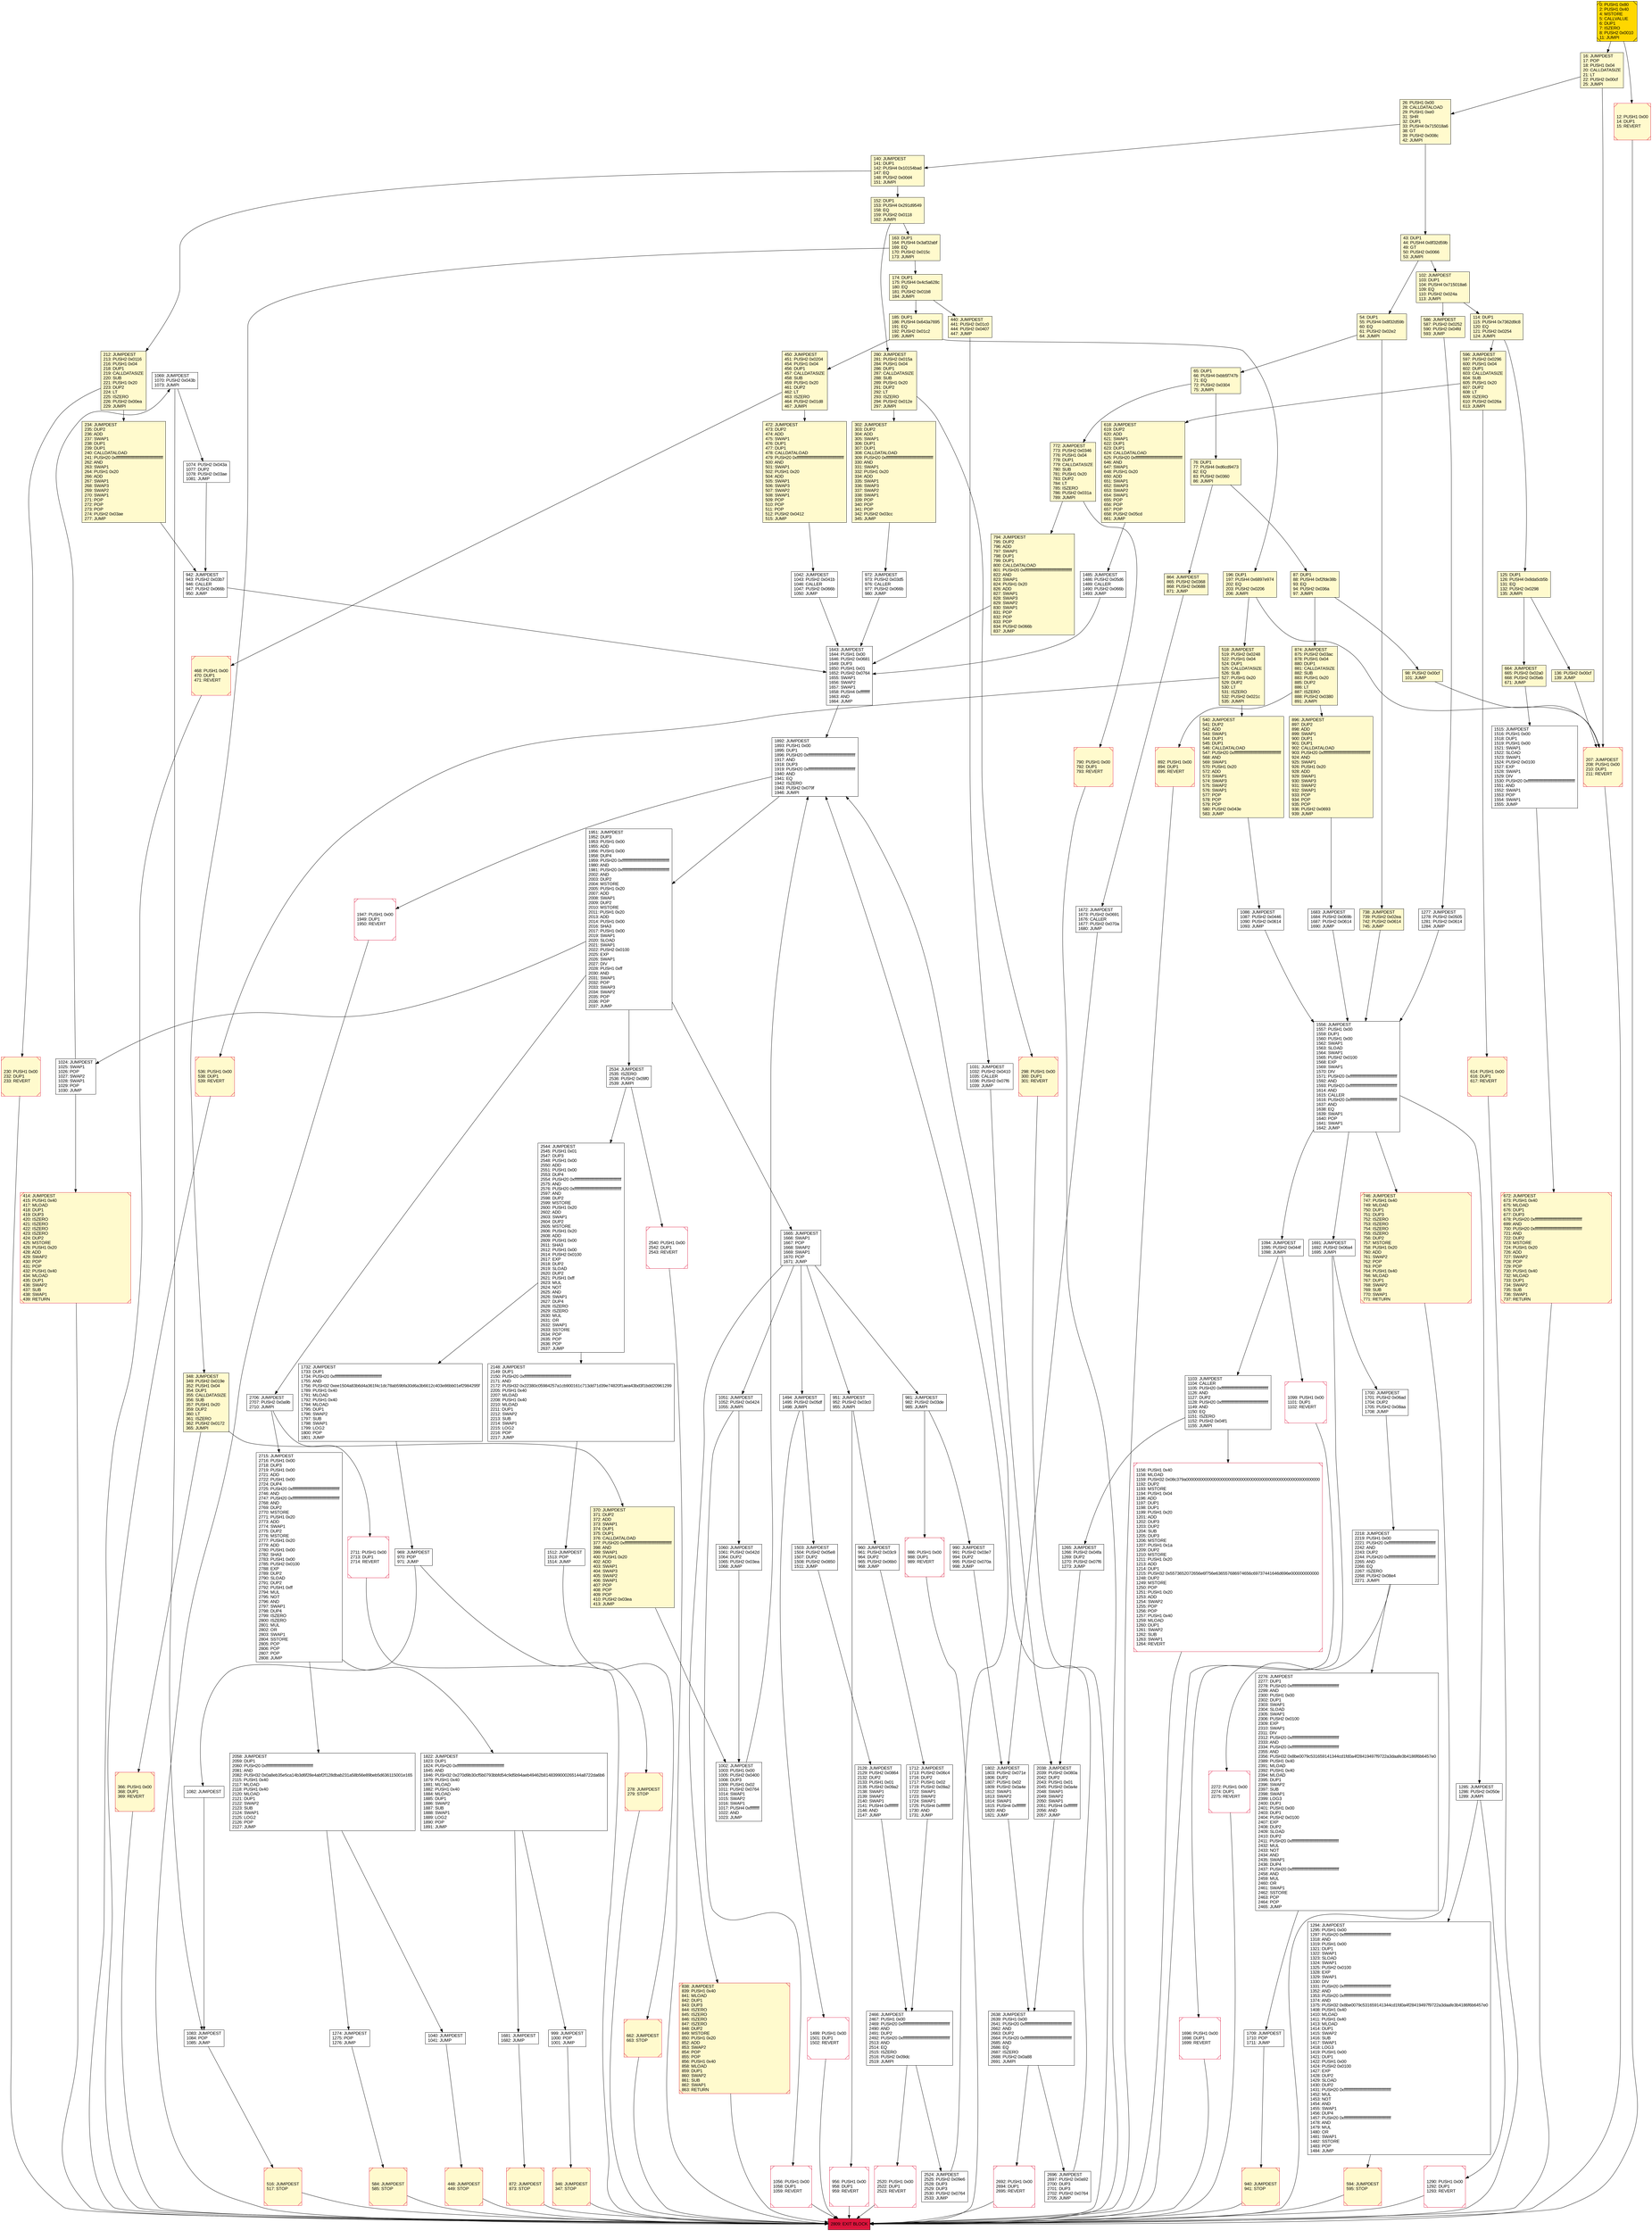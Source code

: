 digraph G {
bgcolor=transparent rankdir=UD;
node [shape=box style=filled color=black fillcolor=white fontname=arial fontcolor=black];
1696 [label="1696: PUSH1 0x00\l1698: DUP1\l1699: REVERT\l" shape=Msquare color=crimson ];
942 [label="942: JUMPDEST\l943: PUSH2 0x03b7\l946: CALLER\l947: PUSH2 0x066b\l950: JUMP\l" ];
662 [label="662: JUMPDEST\l663: STOP\l" fillcolor=lemonchiffon shape=Msquare color=crimson ];
596 [label="596: JUMPDEST\l597: PUSH2 0x0296\l600: PUSH1 0x04\l602: DUP1\l603: CALLDATASIZE\l604: SUB\l605: PUSH1 0x20\l607: DUP2\l608: LT\l609: ISZERO\l610: PUSH2 0x026a\l613: JUMPI\l" fillcolor=lemonchiffon ];
1103 [label="1103: JUMPDEST\l1104: CALLER\l1105: PUSH20 0xffffffffffffffffffffffffffffffffffffffff\l1126: AND\l1127: DUP2\l1128: PUSH20 0xffffffffffffffffffffffffffffffffffffffff\l1149: AND\l1150: EQ\l1151: ISZERO\l1152: PUSH2 0x04f1\l1155: JUMPI\l" ];
1503 [label="1503: JUMPDEST\l1504: PUSH2 0x05e8\l1507: DUP2\l1508: PUSH2 0x0850\l1511: JUMP\l" ];
1951 [label="1951: JUMPDEST\l1952: DUP3\l1953: PUSH1 0x00\l1955: ADD\l1956: PUSH1 0x00\l1958: DUP4\l1959: PUSH20 0xffffffffffffffffffffffffffffffffffffffff\l1980: AND\l1981: PUSH20 0xffffffffffffffffffffffffffffffffffffffff\l2002: AND\l2003: DUP2\l2004: MSTORE\l2005: PUSH1 0x20\l2007: ADD\l2008: SWAP1\l2009: DUP2\l2010: MSTORE\l2011: PUSH1 0x20\l2013: ADD\l2014: PUSH1 0x00\l2016: SHA3\l2017: PUSH1 0x00\l2019: SWAP1\l2020: SLOAD\l2021: SWAP1\l2022: PUSH2 0x0100\l2025: EXP\l2026: SWAP1\l2027: DIV\l2028: PUSH1 0xff\l2030: AND\l2031: SWAP1\l2032: POP\l2033: SWAP3\l2034: SWAP2\l2035: POP\l2036: POP\l2037: JUMP\l" ];
2544 [label="2544: JUMPDEST\l2545: PUSH1 0x01\l2547: DUP3\l2548: PUSH1 0x00\l2550: ADD\l2551: PUSH1 0x00\l2553: DUP4\l2554: PUSH20 0xffffffffffffffffffffffffffffffffffffffff\l2575: AND\l2576: PUSH20 0xffffffffffffffffffffffffffffffffffffffff\l2597: AND\l2598: DUP2\l2599: MSTORE\l2600: PUSH1 0x20\l2602: ADD\l2603: SWAP1\l2604: DUP2\l2605: MSTORE\l2606: PUSH1 0x20\l2608: ADD\l2609: PUSH1 0x00\l2611: SHA3\l2612: PUSH1 0x00\l2614: PUSH2 0x0100\l2617: EXP\l2618: DUP2\l2619: SLOAD\l2620: DUP2\l2621: PUSH1 0xff\l2623: MUL\l2624: NOT\l2625: AND\l2626: SWAP1\l2627: DUP4\l2628: ISZERO\l2629: ISZERO\l2630: MUL\l2631: OR\l2632: SWAP1\l2633: SSTORE\l2634: POP\l2635: POP\l2636: POP\l2637: JUMP\l" ];
0 [label="0: PUSH1 0x80\l2: PUSH1 0x40\l4: MSTORE\l5: CALLVALUE\l6: DUP1\l7: ISZERO\l8: PUSH2 0x0010\l11: JUMPI\l" fillcolor=lemonchiffon shape=Msquare fillcolor=gold ];
1083 [label="1083: JUMPDEST\l1084: POP\l1085: JUMP\l" ];
518 [label="518: JUMPDEST\l519: PUSH2 0x0248\l522: PUSH1 0x04\l524: DUP1\l525: CALLDATASIZE\l526: SUB\l527: PUSH1 0x20\l529: DUP2\l530: LT\l531: ISZERO\l532: PUSH2 0x021c\l535: JUMPI\l" fillcolor=lemonchiffon ];
956 [label="956: PUSH1 0x00\l958: DUP1\l959: REVERT\l" shape=Msquare color=crimson ];
1294 [label="1294: JUMPDEST\l1295: PUSH1 0x00\l1297: PUSH20 0xffffffffffffffffffffffffffffffffffffffff\l1318: AND\l1319: PUSH1 0x00\l1321: DUP1\l1322: SWAP1\l1323: SLOAD\l1324: SWAP1\l1325: PUSH2 0x0100\l1328: EXP\l1329: SWAP1\l1330: DIV\l1331: PUSH20 0xffffffffffffffffffffffffffffffffffffffff\l1352: AND\l1353: PUSH20 0xffffffffffffffffffffffffffffffffffffffff\l1374: AND\l1375: PUSH32 0x8be0079c531659141344cd1fd0a4f28419497f9722a3daafe3b4186f6b6457e0\l1408: PUSH1 0x40\l1410: MLOAD\l1411: PUSH1 0x40\l1413: MLOAD\l1414: DUP1\l1415: SWAP2\l1416: SUB\l1417: SWAP1\l1418: LOG3\l1419: PUSH1 0x00\l1421: DUP1\l1422: PUSH1 0x00\l1424: PUSH2 0x0100\l1427: EXP\l1428: DUP2\l1429: SLOAD\l1430: DUP2\l1431: PUSH20 0xffffffffffffffffffffffffffffffffffffffff\l1452: MUL\l1453: NOT\l1454: AND\l1455: SWAP1\l1456: DUP4\l1457: PUSH20 0xffffffffffffffffffffffffffffffffffffffff\l1478: AND\l1479: MUL\l1480: OR\l1481: SWAP1\l1482: SSTORE\l1483: POP\l1484: JUMP\l" ];
772 [label="772: JUMPDEST\l773: PUSH2 0x0346\l776: PUSH1 0x04\l778: DUP1\l779: CALLDATASIZE\l780: SUB\l781: PUSH1 0x20\l783: DUP2\l784: LT\l785: ISZERO\l786: PUSH2 0x031a\l789: JUMPI\l" fillcolor=lemonchiffon ];
2692 [label="2692: PUSH1 0x00\l2694: DUP1\l2695: REVERT\l" shape=Msquare color=crimson ];
163 [label="163: DUP1\l164: PUSH4 0x3af32abf\l169: EQ\l170: PUSH2 0x015c\l173: JUMPI\l" fillcolor=lemonchiffon ];
1156 [label="1156: PUSH1 0x40\l1158: MLOAD\l1159: PUSH32 0x08c379a000000000000000000000000000000000000000000000000000000000\l1192: DUP2\l1193: MSTORE\l1194: PUSH1 0x04\l1196: ADD\l1197: DUP1\l1198: DUP1\l1199: PUSH1 0x20\l1201: ADD\l1202: DUP3\l1203: DUP2\l1204: SUB\l1205: DUP3\l1206: MSTORE\l1207: PUSH1 0x1a\l1209: DUP2\l1210: MSTORE\l1211: PUSH1 0x20\l1213: ADD\l1214: DUP1\l1215: PUSH32 0x5573652072656e6f756e636557686974656c69737441646d696e000000000000\l1248: DUP2\l1249: MSTORE\l1250: POP\l1251: PUSH1 0x20\l1253: ADD\l1254: SWAP2\l1255: POP\l1256: POP\l1257: PUSH1 0x40\l1259: MLOAD\l1260: DUP1\l1261: SWAP2\l1262: SUB\l1263: SWAP1\l1264: REVERT\l" shape=Msquare color=crimson ];
2696 [label="2696: JUMPDEST\l2697: PUSH2 0x0a92\l2700: DUP3\l2701: DUP3\l2702: PUSH2 0x0764\l2705: JUMP\l" ];
1040 [label="1040: JUMPDEST\l1041: JUMP\l" ];
2128 [label="2128: JUMPDEST\l2129: PUSH2 0x0864\l2132: DUP2\l2133: PUSH1 0x01\l2135: PUSH2 0x09a2\l2138: SWAP1\l2139: SWAP2\l2140: SWAP1\l2141: PUSH4 0xffffffff\l2146: AND\l2147: JUMP\l" ];
114 [label="114: DUP1\l115: PUSH4 0x7362d9c8\l120: EQ\l121: PUSH2 0x0254\l124: JUMPI\l" fillcolor=lemonchiffon ];
1665 [label="1665: JUMPDEST\l1666: SWAP1\l1667: POP\l1668: SWAP2\l1669: SWAP1\l1670: POP\l1671: JUMP\l" ];
874 [label="874: JUMPDEST\l875: PUSH2 0x03ac\l878: PUSH1 0x04\l880: DUP1\l881: CALLDATASIZE\l882: SUB\l883: PUSH1 0x20\l885: DUP2\l886: LT\l887: ISZERO\l888: PUSH2 0x0380\l891: JUMPI\l" fillcolor=lemonchiffon ];
1712 [label="1712: JUMPDEST\l1713: PUSH2 0x06c4\l1716: DUP2\l1717: PUSH1 0x02\l1719: PUSH2 0x09a2\l1722: SWAP1\l1723: SWAP2\l1724: SWAP1\l1725: PUSH4 0xffffffff\l1730: AND\l1731: JUMP\l" ];
951 [label="951: JUMPDEST\l952: PUSH2 0x03c0\l955: JUMPI\l" ];
2711 [label="2711: PUSH1 0x00\l2713: DUP1\l2714: REVERT\l" shape=Msquare color=crimson ];
940 [label="940: JUMPDEST\l941: STOP\l" fillcolor=lemonchiffon shape=Msquare color=crimson ];
1947 [label="1947: PUSH1 0x00\l1949: DUP1\l1950: REVERT\l" shape=Msquare color=crimson ];
990 [label="990: JUMPDEST\l991: PUSH2 0x03e7\l994: DUP2\l995: PUSH2 0x070a\l998: JUMP\l" ];
1031 [label="1031: JUMPDEST\l1032: PUSH2 0x0410\l1035: CALLER\l1036: PUSH2 0x07f6\l1039: JUMP\l" ];
2272 [label="2272: PUSH1 0x00\l2274: DUP1\l2275: REVERT\l" shape=Msquare color=crimson ];
1069 [label="1069: JUMPDEST\l1070: PUSH2 0x043b\l1073: JUMPI\l" ];
230 [label="230: PUSH1 0x00\l232: DUP1\l233: REVERT\l" fillcolor=lemonchiffon shape=Msquare color=crimson ];
196 [label="196: DUP1\l197: PUSH4 0x6897e974\l202: EQ\l203: PUSH2 0x0206\l206: JUMPI\l" fillcolor=lemonchiffon ];
16 [label="16: JUMPDEST\l17: POP\l18: PUSH1 0x04\l20: CALLDATASIZE\l21: LT\l22: PUSH2 0x00cf\l25: JUMPI\l" fillcolor=lemonchiffon ];
2540 [label="2540: PUSH1 0x00\l2542: DUP1\l2543: REVERT\l" shape=Msquare color=crimson ];
1643 [label="1643: JUMPDEST\l1644: PUSH1 0x00\l1646: PUSH2 0x0681\l1649: DUP3\l1650: PUSH1 0x01\l1652: PUSH2 0x0764\l1655: SWAP1\l1656: SWAP2\l1657: SWAP1\l1658: PUSH4 0xffffffff\l1663: AND\l1664: JUMP\l" ];
618 [label="618: JUMPDEST\l619: DUP2\l620: ADD\l621: SWAP1\l622: DUP1\l623: DUP1\l624: CALLDATALOAD\l625: PUSH20 0xffffffffffffffffffffffffffffffffffffffff\l646: AND\l647: SWAP1\l648: PUSH1 0x20\l650: ADD\l651: SWAP1\l652: SWAP3\l653: SWAP2\l654: SWAP1\l655: POP\l656: POP\l657: POP\l658: PUSH2 0x05cd\l661: JUMP\l" fillcolor=lemonchiffon ];
448 [label="448: JUMPDEST\l449: STOP\l" fillcolor=lemonchiffon shape=Msquare color=crimson ];
1042 [label="1042: JUMPDEST\l1043: PUSH2 0x041b\l1046: CALLER\l1047: PUSH2 0x066b\l1050: JUMP\l" ];
472 [label="472: JUMPDEST\l473: DUP2\l474: ADD\l475: SWAP1\l476: DUP1\l477: DUP1\l478: CALLDATALOAD\l479: PUSH20 0xffffffffffffffffffffffffffffffffffffffff\l500: AND\l501: SWAP1\l502: PUSH1 0x20\l504: ADD\l505: SWAP1\l506: SWAP3\l507: SWAP2\l508: SWAP1\l509: POP\l510: POP\l511: POP\l512: PUSH2 0x0412\l515: JUMP\l" fillcolor=lemonchiffon ];
1277 [label="1277: JUMPDEST\l1278: PUSH2 0x0505\l1281: PUSH2 0x0614\l1284: JUMP\l" ];
1822 [label="1822: JUMPDEST\l1823: DUP1\l1824: PUSH20 0xffffffffffffffffffffffffffffffffffffffff\l1845: AND\l1846: PUSH32 0x270d9b30cf5b0793bbfd54c9d5b94aeb49462b8148399000265144a8722da6b6\l1879: PUSH1 0x40\l1881: MLOAD\l1882: PUSH1 0x40\l1884: MLOAD\l1885: DUP1\l1886: SWAP2\l1887: SUB\l1888: SWAP1\l1889: LOG2\l1890: POP\l1891: JUMP\l" ];
125 [label="125: DUP1\l126: PUSH4 0x8da5cb5b\l131: EQ\l132: PUSH2 0x0298\l135: JUMPI\l" fillcolor=lemonchiffon ];
1494 [label="1494: JUMPDEST\l1495: PUSH2 0x05df\l1498: JUMPI\l" ];
2058 [label="2058: JUMPDEST\l2059: DUP1\l2060: PUSH20 0xffffffffffffffffffffffffffffffffffffffff\l2081: AND\l2082: PUSH32 0x0a8eb35e5ca14b3d6f28e4abf2f128dbab231a58b56e89beb5d636115001e165\l2115: PUSH1 0x40\l2117: MLOAD\l2118: PUSH1 0x40\l2120: MLOAD\l2121: DUP1\l2122: SWAP2\l2123: SUB\l2124: SWAP1\l2125: LOG2\l2126: POP\l2127: JUMP\l" ];
2706 [label="2706: JUMPDEST\l2707: PUSH2 0x0a9b\l2710: JUMPI\l" ];
140 [label="140: JUMPDEST\l141: DUP1\l142: PUSH4 0x10154bad\l147: EQ\l148: PUSH2 0x00d4\l151: JUMPI\l" fillcolor=lemonchiffon ];
2218 [label="2218: JUMPDEST\l2219: PUSH1 0x00\l2221: PUSH20 0xffffffffffffffffffffffffffffffffffffffff\l2242: AND\l2243: DUP2\l2244: PUSH20 0xffffffffffffffffffffffffffffffffffffffff\l2265: AND\l2266: EQ\l2267: ISZERO\l2268: PUSH2 0x08e4\l2271: JUMPI\l" ];
174 [label="174: DUP1\l175: PUSH4 0x4c5a628c\l180: EQ\l181: PUSH2 0x01b8\l184: JUMPI\l" fillcolor=lemonchiffon ];
664 [label="664: JUMPDEST\l665: PUSH2 0x02a0\l668: PUSH2 0x05eb\l671: JUMP\l" fillcolor=lemonchiffon ];
87 [label="87: DUP1\l88: PUSH4 0xf2fde38b\l93: EQ\l94: PUSH2 0x036a\l97: JUMPI\l" fillcolor=lemonchiffon ];
738 [label="738: JUMPDEST\l739: PUSH2 0x02ea\l742: PUSH2 0x0614\l745: JUMP\l" fillcolor=lemonchiffon ];
152 [label="152: DUP1\l153: PUSH4 0x291d9549\l158: EQ\l159: PUSH2 0x0118\l162: JUMPI\l" fillcolor=lemonchiffon ];
2038 [label="2038: JUMPDEST\l2039: PUSH2 0x080a\l2042: DUP2\l2043: PUSH1 0x01\l2045: PUSH2 0x0a4e\l2048: SWAP1\l2049: SWAP2\l2050: SWAP1\l2051: PUSH4 0xffffffff\l2056: AND\l2057: JUMP\l" ];
43 [label="43: DUP1\l44: PUSH4 0x8f32d59b\l49: GT\l50: PUSH2 0x0066\l53: JUMPI\l" fillcolor=lemonchiffon ];
468 [label="468: PUSH1 0x00\l470: DUP1\l471: REVERT\l" fillcolor=lemonchiffon shape=Msquare color=crimson ];
450 [label="450: JUMPDEST\l451: PUSH2 0x0204\l454: PUSH1 0x04\l456: DUP1\l457: CALLDATASIZE\l458: SUB\l459: PUSH1 0x20\l461: DUP2\l462: LT\l463: ISZERO\l464: PUSH2 0x01d8\l467: JUMPI\l" fillcolor=lemonchiffon ];
2520 [label="2520: PUSH1 0x00\l2522: DUP1\l2523: REVERT\l" shape=Msquare color=crimson ];
838 [label="838: JUMPDEST\l839: PUSH1 0x40\l841: MLOAD\l842: DUP1\l843: DUP3\l844: ISZERO\l845: ISZERO\l846: ISZERO\l847: ISZERO\l848: DUP2\l849: MSTORE\l850: PUSH1 0x20\l852: ADD\l853: SWAP2\l854: POP\l855: POP\l856: PUSH1 0x40\l858: MLOAD\l859: DUP1\l860: SWAP2\l861: SUB\l862: SWAP1\l863: RETURN\l" fillcolor=lemonchiffon shape=Msquare color=crimson ];
1499 [label="1499: PUSH1 0x00\l1501: DUP1\l1502: REVERT\l" shape=Msquare color=crimson ];
136 [label="136: PUSH2 0x00cf\l139: JUMP\l" fillcolor=lemonchiffon ];
986 [label="986: PUSH1 0x00\l988: DUP1\l989: REVERT\l" shape=Msquare color=crimson ];
1515 [label="1515: JUMPDEST\l1516: PUSH1 0x00\l1518: DUP1\l1519: PUSH1 0x00\l1521: SWAP1\l1522: SLOAD\l1523: SWAP1\l1524: PUSH2 0x0100\l1527: EXP\l1528: SWAP1\l1529: DIV\l1530: PUSH20 0xffffffffffffffffffffffffffffffffffffffff\l1551: AND\l1552: SWAP1\l1553: POP\l1554: SWAP1\l1555: JUMP\l" ];
1051 [label="1051: JUMPDEST\l1052: PUSH2 0x0424\l1055: JUMPI\l" ];
1056 [label="1056: PUSH1 0x00\l1058: DUP1\l1059: REVERT\l" shape=Msquare color=crimson ];
278 [label="278: JUMPDEST\l279: STOP\l" fillcolor=lemonchiffon shape=Msquare color=crimson ];
1285 [label="1285: JUMPDEST\l1286: PUSH2 0x050e\l1289: JUMPI\l" ];
348 [label="348: JUMPDEST\l349: PUSH2 0x019e\l352: PUSH1 0x04\l354: DUP1\l355: CALLDATASIZE\l356: SUB\l357: PUSH1 0x20\l359: DUP2\l360: LT\l361: ISZERO\l362: PUSH2 0x0172\l365: JUMPI\l" fillcolor=lemonchiffon ];
1700 [label="1700: JUMPDEST\l1701: PUSH2 0x06ad\l1704: DUP2\l1705: PUSH2 0x08aa\l1708: JUMP\l" ];
1709 [label="1709: JUMPDEST\l1710: POP\l1711: JUMP\l" ];
298 [label="298: PUSH1 0x00\l300: DUP1\l301: REVERT\l" fillcolor=lemonchiffon shape=Msquare color=crimson ];
1002 [label="1002: JUMPDEST\l1003: PUSH1 0x00\l1005: PUSH2 0x0400\l1008: DUP3\l1009: PUSH1 0x02\l1011: PUSH2 0x0764\l1014: SWAP1\l1015: SWAP2\l1016: SWAP1\l1017: PUSH4 0xffffffff\l1022: AND\l1023: JUMP\l" ];
1060 [label="1060: JUMPDEST\l1061: PUSH2 0x042d\l1064: DUP2\l1065: PUSH2 0x03ea\l1068: JUMP\l" ];
516 [label="516: JUMPDEST\l517: STOP\l" fillcolor=lemonchiffon shape=Msquare color=crimson ];
98 [label="98: PUSH2 0x00cf\l101: JUMP\l" fillcolor=lemonchiffon ];
76 [label="76: DUP1\l77: PUSH4 0xd6cd9473\l82: EQ\l83: PUSH2 0x0360\l86: JUMPI\l" fillcolor=lemonchiffon ];
2276 [label="2276: JUMPDEST\l2277: DUP1\l2278: PUSH20 0xffffffffffffffffffffffffffffffffffffffff\l2299: AND\l2300: PUSH1 0x00\l2302: DUP1\l2303: SWAP1\l2304: SLOAD\l2305: SWAP1\l2306: PUSH2 0x0100\l2309: EXP\l2310: SWAP1\l2311: DIV\l2312: PUSH20 0xffffffffffffffffffffffffffffffffffffffff\l2333: AND\l2334: PUSH20 0xffffffffffffffffffffffffffffffffffffffff\l2355: AND\l2356: PUSH32 0x8be0079c531659141344cd1fd0a4f28419497f9722a3daafe3b4186f6b6457e0\l2389: PUSH1 0x40\l2391: MLOAD\l2392: PUSH1 0x40\l2394: MLOAD\l2395: DUP1\l2396: SWAP2\l2397: SUB\l2398: SWAP1\l2399: LOG3\l2400: DUP1\l2401: PUSH1 0x00\l2403: DUP1\l2404: PUSH2 0x0100\l2407: EXP\l2408: DUP2\l2409: SLOAD\l2410: DUP2\l2411: PUSH20 0xffffffffffffffffffffffffffffffffffffffff\l2432: MUL\l2433: NOT\l2434: AND\l2435: SWAP1\l2436: DUP4\l2437: PUSH20 0xffffffffffffffffffffffffffffffffffffffff\l2458: AND\l2459: MUL\l2460: OR\l2461: SWAP1\l2462: SSTORE\l2463: POP\l2464: POP\l2465: JUMP\l" ];
1802 [label="1802: JUMPDEST\l1803: PUSH2 0x071e\l1806: DUP2\l1807: PUSH1 0x02\l1809: PUSH2 0x0a4e\l1812: SWAP1\l1813: SWAP2\l1814: SWAP1\l1815: PUSH4 0xffffffff\l1820: AND\l1821: JUMP\l" ];
414 [label="414: JUMPDEST\l415: PUSH1 0x40\l417: MLOAD\l418: DUP1\l419: DUP3\l420: ISZERO\l421: ISZERO\l422: ISZERO\l423: ISZERO\l424: DUP2\l425: MSTORE\l426: PUSH1 0x20\l428: ADD\l429: SWAP2\l430: POP\l431: POP\l432: PUSH1 0x40\l434: MLOAD\l435: DUP1\l436: SWAP2\l437: SUB\l438: SWAP1\l439: RETURN\l" fillcolor=lemonchiffon shape=Msquare color=crimson ];
65 [label="65: DUP1\l66: PUSH4 0xbb5f747b\l71: EQ\l72: PUSH2 0x0304\l75: JUMPI\l" fillcolor=lemonchiffon ];
302 [label="302: JUMPDEST\l303: DUP2\l304: ADD\l305: SWAP1\l306: DUP1\l307: DUP1\l308: CALLDATALOAD\l309: PUSH20 0xffffffffffffffffffffffffffffffffffffffff\l330: AND\l331: SWAP1\l332: PUSH1 0x20\l334: ADD\l335: SWAP1\l336: SWAP3\l337: SWAP2\l338: SWAP1\l339: POP\l340: POP\l341: POP\l342: PUSH2 0x03cc\l345: JUMP\l" fillcolor=lemonchiffon ];
370 [label="370: JUMPDEST\l371: DUP2\l372: ADD\l373: SWAP1\l374: DUP1\l375: DUP1\l376: CALLDATALOAD\l377: PUSH20 0xffffffffffffffffffffffffffffffffffffffff\l398: AND\l399: SWAP1\l400: PUSH1 0x20\l402: ADD\l403: SWAP1\l404: SWAP3\l405: SWAP2\l406: SWAP1\l407: POP\l408: POP\l409: POP\l410: PUSH2 0x03ea\l413: JUMP\l" fillcolor=lemonchiffon ];
981 [label="981: JUMPDEST\l982: PUSH2 0x03de\l985: JUMPI\l" ];
1681 [label="1681: JUMPDEST\l1682: JUMP\l" ];
234 [label="234: JUMPDEST\l235: DUP2\l236: ADD\l237: SWAP1\l238: DUP1\l239: DUP1\l240: CALLDATALOAD\l241: PUSH20 0xffffffffffffffffffffffffffffffffffffffff\l262: AND\l263: SWAP1\l264: PUSH1 0x20\l266: ADD\l267: SWAP1\l268: SWAP3\l269: SWAP2\l270: SWAP1\l271: POP\l272: POP\l273: POP\l274: PUSH2 0x03ae\l277: JUMP\l" fillcolor=lemonchiffon ];
2638 [label="2638: JUMPDEST\l2639: PUSH1 0x00\l2641: PUSH20 0xffffffffffffffffffffffffffffffffffffffff\l2662: AND\l2663: DUP2\l2664: PUSH20 0xffffffffffffffffffffffffffffffffffffffff\l2685: AND\l2686: EQ\l2687: ISZERO\l2688: PUSH2 0x0a88\l2691: JUMPI\l" ];
185 [label="185: DUP1\l186: PUSH4 0x643a7695\l191: EQ\l192: PUSH2 0x01c2\l195: JUMPI\l" fillcolor=lemonchiffon ];
1556 [label="1556: JUMPDEST\l1557: PUSH1 0x00\l1559: DUP1\l1560: PUSH1 0x00\l1562: SWAP1\l1563: SLOAD\l1564: SWAP1\l1565: PUSH2 0x0100\l1568: EXP\l1569: SWAP1\l1570: DIV\l1571: PUSH20 0xffffffffffffffffffffffffffffffffffffffff\l1592: AND\l1593: PUSH20 0xffffffffffffffffffffffffffffffffffffffff\l1614: AND\l1615: CALLER\l1616: PUSH20 0xffffffffffffffffffffffffffffffffffffffff\l1637: AND\l1638: EQ\l1639: SWAP1\l1640: POP\l1641: SWAP1\l1642: JUMP\l" ];
1024 [label="1024: JUMPDEST\l1025: SWAP1\l1026: POP\l1027: SWAP2\l1028: SWAP1\l1029: POP\l1030: JUMP\l" ];
1290 [label="1290: PUSH1 0x00\l1292: DUP1\l1293: REVERT\l" shape=Msquare color=crimson ];
12 [label="12: PUSH1 0x00\l14: DUP1\l15: REVERT\l" fillcolor=lemonchiffon shape=Msquare color=crimson ];
586 [label="586: JUMPDEST\l587: PUSH2 0x0252\l590: PUSH2 0x04fd\l593: JUMP\l" fillcolor=lemonchiffon ];
1094 [label="1094: JUMPDEST\l1095: PUSH2 0x044f\l1098: JUMPI\l" ];
1672 [label="1672: JUMPDEST\l1673: PUSH2 0x0691\l1676: CALLER\l1677: PUSH2 0x070a\l1680: JUMP\l" ];
790 [label="790: PUSH1 0x00\l792: DUP1\l793: REVERT\l" fillcolor=lemonchiffon shape=Msquare color=crimson ];
536 [label="536: PUSH1 0x00\l538: DUP1\l539: REVERT\l" fillcolor=lemonchiffon shape=Msquare color=crimson ];
972 [label="972: JUMPDEST\l973: PUSH2 0x03d5\l976: CALLER\l977: PUSH2 0x066b\l980: JUMP\l" ];
1892 [label="1892: JUMPDEST\l1893: PUSH1 0x00\l1895: DUP1\l1896: PUSH20 0xffffffffffffffffffffffffffffffffffffffff\l1917: AND\l1918: DUP3\l1919: PUSH20 0xffffffffffffffffffffffffffffffffffffffff\l1940: AND\l1941: EQ\l1942: ISZERO\l1943: PUSH2 0x079f\l1946: JUMPI\l" ];
896 [label="896: JUMPDEST\l897: DUP2\l898: ADD\l899: SWAP1\l900: DUP1\l901: DUP1\l902: CALLDATALOAD\l903: PUSH20 0xffffffffffffffffffffffffffffffffffffffff\l924: AND\l925: SWAP1\l926: PUSH1 0x20\l928: ADD\l929: SWAP1\l930: SWAP3\l931: SWAP2\l932: SWAP1\l933: POP\l934: POP\l935: POP\l936: PUSH2 0x0693\l939: JUMP\l" fillcolor=lemonchiffon ];
1683 [label="1683: JUMPDEST\l1684: PUSH2 0x069b\l1687: PUSH2 0x0614\l1690: JUMP\l" ];
1691 [label="1691: JUMPDEST\l1692: PUSH2 0x06a4\l1695: JUMPI\l" ];
2715 [label="2715: JUMPDEST\l2716: PUSH1 0x00\l2718: DUP3\l2719: PUSH1 0x00\l2721: ADD\l2722: PUSH1 0x00\l2724: DUP4\l2725: PUSH20 0xffffffffffffffffffffffffffffffffffffffff\l2746: AND\l2747: PUSH20 0xffffffffffffffffffffffffffffffffffffffff\l2768: AND\l2769: DUP2\l2770: MSTORE\l2771: PUSH1 0x20\l2773: ADD\l2774: SWAP1\l2775: DUP2\l2776: MSTORE\l2777: PUSH1 0x20\l2779: ADD\l2780: PUSH1 0x00\l2782: SHA3\l2783: PUSH1 0x00\l2785: PUSH2 0x0100\l2788: EXP\l2789: DUP2\l2790: SLOAD\l2791: DUP2\l2792: PUSH1 0xff\l2794: MUL\l2795: NOT\l2796: AND\l2797: SWAP1\l2798: DUP4\l2799: ISZERO\l2800: ISZERO\l2801: MUL\l2802: OR\l2803: SWAP1\l2804: SSTORE\l2805: POP\l2806: POP\l2807: POP\l2808: JUMP\l" ];
999 [label="999: JUMPDEST\l1000: POP\l1001: JUMP\l" ];
1732 [label="1732: JUMPDEST\l1733: DUP1\l1734: PUSH20 0xffffffffffffffffffffffffffffffffffffffff\l1755: AND\l1756: PUSH32 0xee1504a83b6d4a361f4c1dc78ab59bfa30d6a3b6612c403e86bb01ef2984295f\l1789: PUSH1 0x40\l1791: MLOAD\l1792: PUSH1 0x40\l1794: MLOAD\l1795: DUP1\l1796: SWAP2\l1797: SUB\l1798: SWAP1\l1799: LOG2\l1800: POP\l1801: JUMP\l" ];
26 [label="26: PUSH1 0x00\l28: CALLDATALOAD\l29: PUSH1 0xe0\l31: SHR\l32: DUP1\l33: PUSH4 0x715018a6\l38: GT\l39: PUSH2 0x008c\l42: JUMPI\l" fillcolor=lemonchiffon ];
594 [label="594: JUMPDEST\l595: STOP\l" fillcolor=lemonchiffon shape=Msquare color=crimson ];
614 [label="614: PUSH1 0x00\l616: DUP1\l617: REVERT\l" fillcolor=lemonchiffon shape=Msquare color=crimson ];
207 [label="207: JUMPDEST\l208: PUSH1 0x00\l210: DUP1\l211: REVERT\l" fillcolor=lemonchiffon shape=Msquare color=crimson ];
540 [label="540: JUMPDEST\l541: DUP2\l542: ADD\l543: SWAP1\l544: DUP1\l545: DUP1\l546: CALLDATALOAD\l547: PUSH20 0xffffffffffffffffffffffffffffffffffffffff\l568: AND\l569: SWAP1\l570: PUSH1 0x20\l572: ADD\l573: SWAP1\l574: SWAP3\l575: SWAP2\l576: SWAP1\l577: POP\l578: POP\l579: POP\l580: PUSH2 0x043e\l583: JUMP\l" fillcolor=lemonchiffon ];
346 [label="346: JUMPDEST\l347: STOP\l" fillcolor=lemonchiffon shape=Msquare color=crimson ];
366 [label="366: PUSH1 0x00\l368: DUP1\l369: REVERT\l" fillcolor=lemonchiffon shape=Msquare color=crimson ];
1512 [label="1512: JUMPDEST\l1513: POP\l1514: JUMP\l" ];
102 [label="102: JUMPDEST\l103: DUP1\l104: PUSH4 0x715018a6\l109: EQ\l110: PUSH2 0x024a\l113: JUMPI\l" fillcolor=lemonchiffon ];
2466 [label="2466: JUMPDEST\l2467: PUSH1 0x00\l2469: PUSH20 0xffffffffffffffffffffffffffffffffffffffff\l2490: AND\l2491: DUP2\l2492: PUSH20 0xffffffffffffffffffffffffffffffffffffffff\l2513: AND\l2514: EQ\l2515: ISZERO\l2516: PUSH2 0x09dc\l2519: JUMPI\l" ];
746 [label="746: JUMPDEST\l747: PUSH1 0x40\l749: MLOAD\l750: DUP1\l751: DUP3\l752: ISZERO\l753: ISZERO\l754: ISZERO\l755: ISZERO\l756: DUP2\l757: MSTORE\l758: PUSH1 0x20\l760: ADD\l761: SWAP2\l762: POP\l763: POP\l764: PUSH1 0x40\l766: MLOAD\l767: DUP1\l768: SWAP2\l769: SUB\l770: SWAP1\l771: RETURN\l" fillcolor=lemonchiffon shape=Msquare color=crimson ];
1086 [label="1086: JUMPDEST\l1087: PUSH2 0x0446\l1090: PUSH2 0x0614\l1093: JUMP\l" ];
1074 [label="1074: PUSH2 0x043a\l1077: DUP2\l1078: PUSH2 0x03ae\l1081: JUMP\l" ];
584 [label="584: JUMPDEST\l585: STOP\l" fillcolor=lemonchiffon shape=Msquare color=crimson ];
892 [label="892: PUSH1 0x00\l894: DUP1\l895: REVERT\l" fillcolor=lemonchiffon shape=Msquare color=crimson ];
1274 [label="1274: JUMPDEST\l1275: POP\l1276: JUMP\l" ];
2534 [label="2534: JUMPDEST\l2535: ISZERO\l2536: PUSH2 0x09f0\l2539: JUMPI\l" ];
864 [label="864: JUMPDEST\l865: PUSH2 0x0368\l868: PUSH2 0x0688\l871: JUMP\l" fillcolor=lemonchiffon ];
2524 [label="2524: JUMPDEST\l2525: PUSH2 0x09e6\l2528: DUP3\l2529: DUP3\l2530: PUSH2 0x0764\l2533: JUMP\l" ];
212 [label="212: JUMPDEST\l213: PUSH2 0x0116\l216: PUSH1 0x04\l218: DUP1\l219: CALLDATASIZE\l220: SUB\l221: PUSH1 0x20\l223: DUP2\l224: LT\l225: ISZERO\l226: PUSH2 0x00ea\l229: JUMPI\l" fillcolor=lemonchiffon ];
1485 [label="1485: JUMPDEST\l1486: PUSH2 0x05d6\l1489: CALLER\l1490: PUSH2 0x066b\l1493: JUMP\l" ];
440 [label="440: JUMPDEST\l441: PUSH2 0x01c0\l444: PUSH2 0x0407\l447: JUMP\l" fillcolor=lemonchiffon ];
1099 [label="1099: PUSH1 0x00\l1101: DUP1\l1102: REVERT\l" shape=Msquare color=crimson ];
2148 [label="2148: JUMPDEST\l2149: DUP1\l2150: PUSH20 0xffffffffffffffffffffffffffffffffffffffff\l2171: AND\l2172: PUSH32 0x22380c05984257a1cb900161c713dd71d39e74820f1aea43bd3f1bdd20961299\l2205: PUSH1 0x40\l2207: MLOAD\l2208: PUSH1 0x40\l2210: MLOAD\l2211: DUP1\l2212: SWAP2\l2213: SUB\l2214: SWAP1\l2215: LOG2\l2216: POP\l2217: JUMP\l" ];
969 [label="969: JUMPDEST\l970: POP\l971: JUMP\l" ];
672 [label="672: JUMPDEST\l673: PUSH1 0x40\l675: MLOAD\l676: DUP1\l677: DUP3\l678: PUSH20 0xffffffffffffffffffffffffffffffffffffffff\l699: AND\l700: PUSH20 0xffffffffffffffffffffffffffffffffffffffff\l721: AND\l722: DUP2\l723: MSTORE\l724: PUSH1 0x20\l726: ADD\l727: SWAP2\l728: POP\l729: POP\l730: PUSH1 0x40\l732: MLOAD\l733: DUP1\l734: SWAP2\l735: SUB\l736: SWAP1\l737: RETURN\l" fillcolor=lemonchiffon shape=Msquare color=crimson ];
794 [label="794: JUMPDEST\l795: DUP2\l796: ADD\l797: SWAP1\l798: DUP1\l799: DUP1\l800: CALLDATALOAD\l801: PUSH20 0xffffffffffffffffffffffffffffffffffffffff\l822: AND\l823: SWAP1\l824: PUSH1 0x20\l826: ADD\l827: SWAP1\l828: SWAP3\l829: SWAP2\l830: SWAP1\l831: POP\l832: POP\l833: POP\l834: PUSH2 0x066b\l837: JUMP\l" fillcolor=lemonchiffon ];
1082 [label="1082: JUMPDEST\l" ];
280 [label="280: JUMPDEST\l281: PUSH2 0x015a\l284: PUSH1 0x04\l286: DUP1\l287: CALLDATASIZE\l288: SUB\l289: PUSH1 0x20\l291: DUP2\l292: LT\l293: ISZERO\l294: PUSH2 0x012e\l297: JUMPI\l" fillcolor=lemonchiffon ];
2809 [label="2809: EXIT BLOCK\l" fillcolor=crimson ];
1265 [label="1265: JUMPDEST\l1266: PUSH2 0x04fa\l1269: DUP2\l1270: PUSH2 0x07f6\l1273: JUMP\l" ];
872 [label="872: JUMPDEST\l873: STOP\l" fillcolor=lemonchiffon shape=Msquare color=crimson ];
54 [label="54: DUP1\l55: PUSH4 0x8f32d59b\l60: EQ\l61: PUSH2 0x02e2\l64: JUMPI\l" fillcolor=lemonchiffon ];
960 [label="960: JUMPDEST\l961: PUSH2 0x03c9\l964: DUP2\l965: PUSH2 0x06b0\l968: JUMP\l" ];
1274 -> 584;
896 -> 1683;
872 -> 2809;
472 -> 1042;
450 -> 468;
999 -> 346;
1556 -> 1691;
1683 -> 1556;
140 -> 152;
1042 -> 1643;
969 -> 1082;
302 -> 972;
892 -> 2809;
2218 -> 2272;
1494 -> 1499;
1556 -> 1285;
951 -> 956;
348 -> 370;
1951 -> 1665;
207 -> 2809;
366 -> 2809;
346 -> 2809;
1691 -> 1700;
87 -> 874;
212 -> 234;
2058 -> 1040;
942 -> 1643;
163 -> 174;
790 -> 2809;
1031 -> 2038;
1290 -> 2809;
2706 -> 2711;
864 -> 1672;
1665 -> 1051;
196 -> 518;
54 -> 65;
1681 -> 872;
2524 -> 1892;
98 -> 207;
414 -> 2809;
280 -> 302;
1951 -> 2706;
969 -> 278;
76 -> 864;
298 -> 2809;
1086 -> 1556;
280 -> 298;
1040 -> 448;
278 -> 2809;
1556 -> 746;
2520 -> 2809;
196 -> 207;
986 -> 2809;
2638 -> 2692;
838 -> 2809;
1499 -> 2809;
65 -> 772;
16 -> 207;
468 -> 2809;
1083 -> 516;
1515 -> 672;
1665 -> 981;
43 -> 54;
874 -> 896;
2534 -> 2540;
772 -> 790;
1822 -> 999;
990 -> 1802;
43 -> 102;
26 -> 140;
618 -> 1485;
2466 -> 2520;
1951 -> 1024;
448 -> 2809;
136 -> 207;
0 -> 12;
1094 -> 1103;
2540 -> 2809;
1892 -> 1951;
1691 -> 1696;
940 -> 2809;
1947 -> 2809;
596 -> 614;
518 -> 540;
2544 -> 1732;
772 -> 794;
738 -> 1556;
1074 -> 942;
2715 -> 2058;
956 -> 2809;
2715 -> 1822;
1700 -> 2218;
1051 -> 1060;
1643 -> 1892;
2544 -> 2148;
102 -> 114;
2128 -> 2466;
1712 -> 2466;
1822 -> 1681;
1051 -> 1056;
76 -> 87;
1060 -> 1002;
1802 -> 2638;
1024 -> 414;
672 -> 2809;
1099 -> 2809;
664 -> 1515;
540 -> 1086;
1672 -> 1802;
1556 -> 1094;
1665 -> 951;
2276 -> 1709;
125 -> 136;
450 -> 472;
1103 -> 1156;
2148 -> 1512;
584 -> 2809;
1285 -> 1290;
370 -> 1002;
114 -> 596;
1503 -> 2128;
1732 -> 969;
746 -> 2809;
125 -> 664;
2466 -> 2524;
65 -> 76;
1002 -> 1892;
614 -> 2809;
594 -> 2809;
536 -> 2809;
348 -> 366;
596 -> 618;
1665 -> 838;
0 -> 16;
12 -> 2809;
152 -> 163;
1069 -> 1083;
1494 -> 1503;
1094 -> 1099;
516 -> 2809;
114 -> 125;
1665 -> 1494;
1056 -> 2809;
102 -> 586;
1892 -> 1947;
174 -> 440;
2638 -> 2696;
140 -> 212;
152 -> 280;
1265 -> 2038;
16 -> 26;
54 -> 738;
981 -> 990;
1069 -> 1074;
2696 -> 1892;
1285 -> 1294;
518 -> 536;
212 -> 230;
234 -> 942;
1485 -> 1643;
163 -> 348;
26 -> 43;
1709 -> 940;
2272 -> 2809;
794 -> 1643;
2058 -> 1274;
230 -> 2809;
174 -> 185;
2534 -> 2544;
951 -> 960;
1512 -> 662;
2711 -> 2809;
185 -> 450;
960 -> 1712;
440 -> 1031;
2038 -> 2638;
1951 -> 2534;
2706 -> 2715;
2692 -> 2809;
981 -> 986;
1156 -> 2809;
185 -> 196;
1294 -> 594;
1082 -> 1083;
1024 -> 1069;
1277 -> 1556;
874 -> 892;
2218 -> 2276;
972 -> 1643;
586 -> 1277;
1696 -> 2809;
662 -> 2809;
87 -> 98;
1103 -> 1265;
}